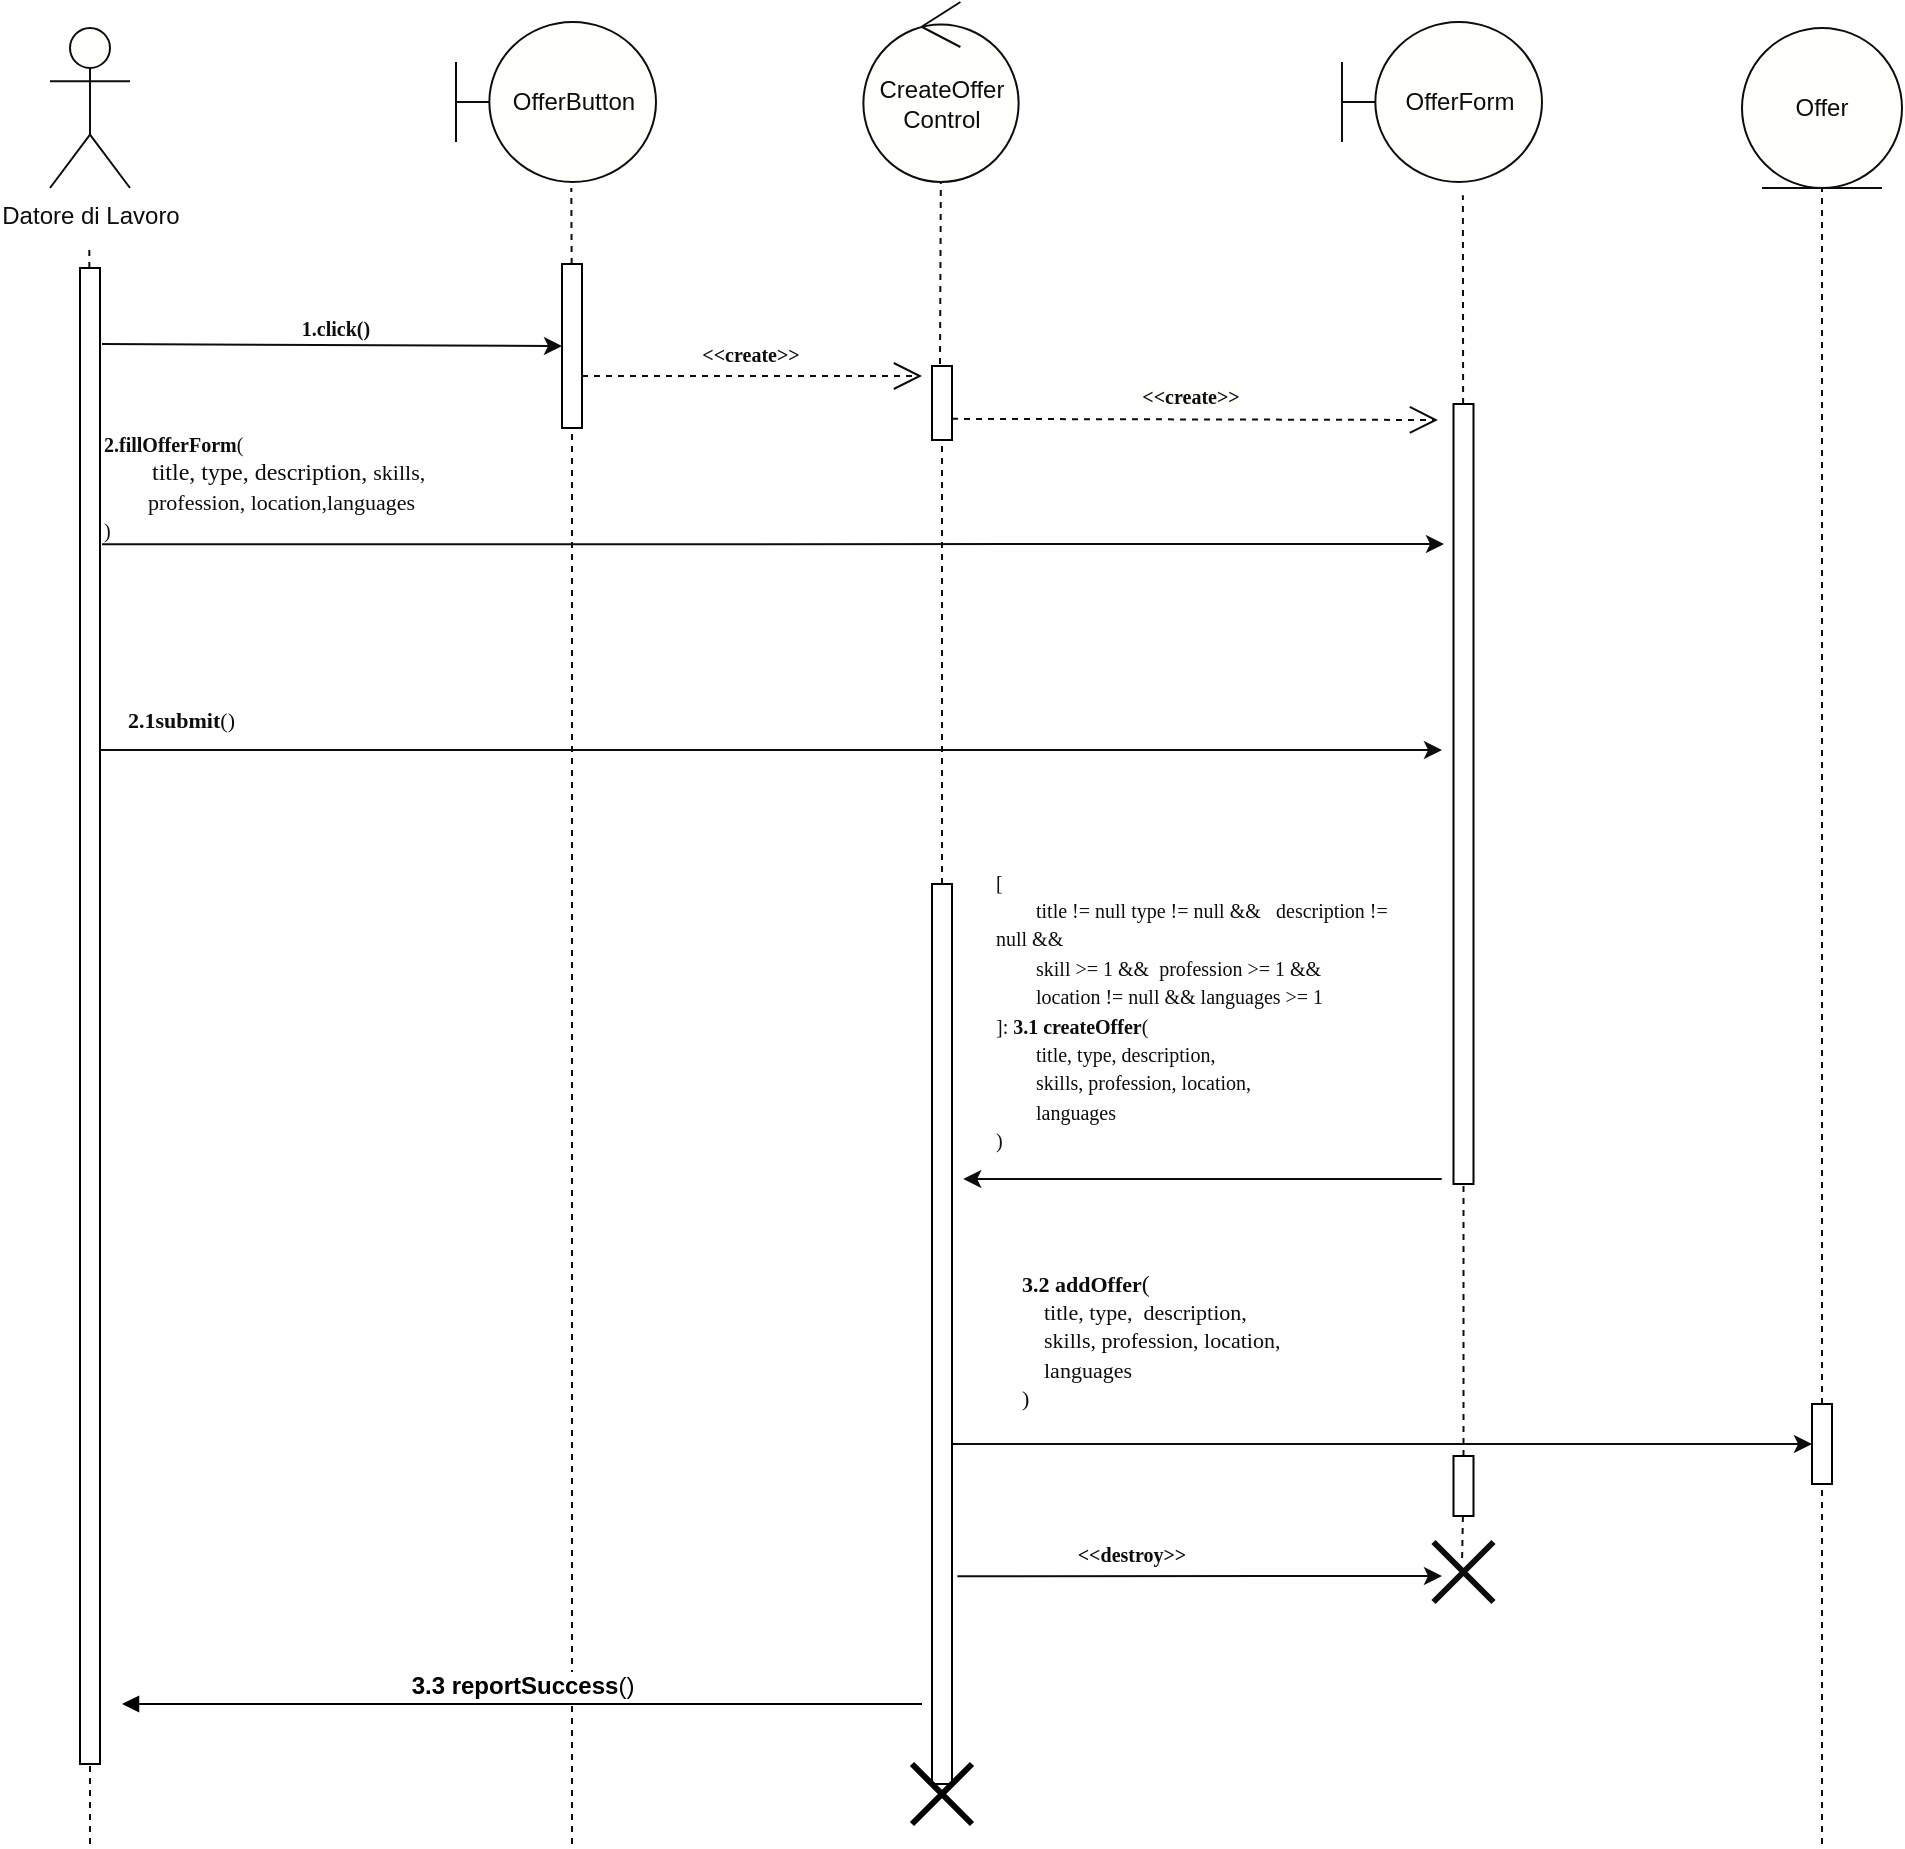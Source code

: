 <mxfile version="22.1.11" type="device">
  <diagram name="Pagina-1" id="gTgShQ79xlWHM4BhMIFA">
    <mxGraphModel dx="1534" dy="851" grid="1" gridSize="10" guides="1" tooltips="1" connect="1" arrows="1" fold="1" page="1" pageScale="1" pageWidth="1169" pageHeight="827" math="0" shadow="0">
      <root>
        <mxCell id="0" />
        <mxCell id="1" parent="0" />
        <mxCell id="1OhWma3IbFcb_nB9q1dT-1" value="&lt;font color=&quot;#0d0d0d&quot;&gt;Datore di Lavoro&lt;/font&gt;" style="shape=umlActor;verticalLabelPosition=bottom;verticalAlign=top;html=1;fillColor=#FFFFFC;strokeColor=#0D0D0D;" parent="1" vertex="1">
          <mxGeometry x="114" y="52" width="40" height="80" as="geometry" />
        </mxCell>
        <mxCell id="1OhWma3IbFcb_nB9q1dT-13" value="" style="endArrow=none;dashed=1;html=1;rounded=0;strokeColor=#0D0D0D;" parent="1" source="1OhWma3IbFcb_nB9q1dT-21" edge="1">
          <mxGeometry width="50" height="50" relative="1" as="geometry">
            <mxPoint x="374.66" y="572" as="sourcePoint" />
            <mxPoint x="374.66" y="132" as="targetPoint" />
          </mxGeometry>
        </mxCell>
        <mxCell id="1OhWma3IbFcb_nB9q1dT-14" value="" style="endArrow=none;dashed=1;html=1;rounded=0;entryX=0.499;entryY=0.996;entryDx=0;entryDy=0;strokeColor=#0D0D0D;entryPerimeter=0;" parent="1" target="1OhWma3IbFcb_nB9q1dT-37" edge="1">
          <mxGeometry width="50" height="50" relative="1" as="geometry">
            <mxPoint x="559" y="220" as="sourcePoint" />
            <mxPoint x="559.539" y="129.0" as="targetPoint" />
          </mxGeometry>
        </mxCell>
        <mxCell id="1OhWma3IbFcb_nB9q1dT-15" value="" style="endArrow=none;dashed=1;html=1;rounded=0;strokeColor=#0D0D0D;entryX=0.587;entryY=1.046;entryDx=0;entryDy=0;entryPerimeter=0;" parent="1" source="1OhWma3IbFcb_nB9q1dT-30" edge="1">
          <mxGeometry width="50" height="50" relative="1" as="geometry">
            <mxPoint x="820.75" y="608" as="sourcePoint" />
            <mxPoint x="820.45" y="135.68" as="targetPoint" />
          </mxGeometry>
        </mxCell>
        <mxCell id="1OhWma3IbFcb_nB9q1dT-16" value="" style="endArrow=none;dashed=1;html=1;rounded=0;entryX=0.5;entryY=1;entryDx=0;entryDy=0;strokeColor=#0D0D0D;" parent="1" source="1OhWma3IbFcb_nB9q1dT-52" target="1OhWma3IbFcb_nB9q1dT-36" edge="1">
          <mxGeometry width="50" height="50" relative="1" as="geometry">
            <mxPoint x="990" y="727" as="sourcePoint" />
            <mxPoint x="989.58" y="297" as="targetPoint" />
          </mxGeometry>
        </mxCell>
        <mxCell id="1OhWma3IbFcb_nB9q1dT-17" value="" style="endArrow=none;dashed=1;html=1;rounded=0;strokeColor=#0D0D0D;" parent="1" source="1OhWma3IbFcb_nB9q1dT-18" edge="1">
          <mxGeometry width="50" height="50" relative="1" as="geometry">
            <mxPoint x="133.66" y="602" as="sourcePoint" />
            <mxPoint x="133.66" y="162" as="targetPoint" />
          </mxGeometry>
        </mxCell>
        <mxCell id="1OhWma3IbFcb_nB9q1dT-19" value="" style="endArrow=none;dashed=1;html=1;rounded=0;strokeColor=#0D0D0D;" parent="1" target="1OhWma3IbFcb_nB9q1dT-18" edge="1">
          <mxGeometry width="50" height="50" relative="1" as="geometry">
            <mxPoint x="134" y="960" as="sourcePoint" />
            <mxPoint x="133.66" y="162" as="targetPoint" />
          </mxGeometry>
        </mxCell>
        <mxCell id="1OhWma3IbFcb_nB9q1dT-18" value="" style="rounded=0;whiteSpace=wrap;html=1;fillColor=none;" parent="1" vertex="1">
          <mxGeometry x="129" y="172" width="10" height="748" as="geometry" />
        </mxCell>
        <mxCell id="1OhWma3IbFcb_nB9q1dT-20" value="" style="endArrow=classic;html=1;rounded=0;strokeColor=#0D0D0D;entryX=0;entryY=0.5;entryDx=0;entryDy=0;" parent="1" target="1OhWma3IbFcb_nB9q1dT-21" edge="1">
          <mxGeometry width="50" height="50" relative="1" as="geometry">
            <mxPoint x="140" y="210" as="sourcePoint" />
            <mxPoint x="284" y="212" as="targetPoint" />
          </mxGeometry>
        </mxCell>
        <mxCell id="1OhWma3IbFcb_nB9q1dT-22" value="" style="endArrow=none;dashed=1;html=1;rounded=0;strokeColor=#0D0D0D;" parent="1" target="1OhWma3IbFcb_nB9q1dT-21" edge="1">
          <mxGeometry width="50" height="50" relative="1" as="geometry">
            <mxPoint x="375" y="960" as="sourcePoint" />
            <mxPoint x="374.66" y="132" as="targetPoint" />
          </mxGeometry>
        </mxCell>
        <mxCell id="1OhWma3IbFcb_nB9q1dT-21" value="" style="rounded=0;whiteSpace=wrap;html=1;strokeColor=default;fillColor=none;" parent="1" vertex="1">
          <mxGeometry x="370" y="170" width="10" height="82" as="geometry" />
        </mxCell>
        <mxCell id="1OhWma3IbFcb_nB9q1dT-23" value="&lt;span style=&quot;font-size: 10px;&quot;&gt;&lt;b style=&quot;&quot;&gt;&lt;font face=&quot;Verdana&quot;&gt;1.click()&lt;/font&gt;&lt;/b&gt;&lt;/span&gt;" style="text;html=1;strokeColor=none;fillColor=none;align=center;verticalAlign=middle;whiteSpace=wrap;rounded=0;fontColor=#0D0D0D;" parent="1" vertex="1">
          <mxGeometry x="236.75" y="196" width="40" height="11" as="geometry" />
        </mxCell>
        <mxCell id="1OhWma3IbFcb_nB9q1dT-25" value="" style="endArrow=none;dashed=1;html=1;rounded=0;strokeColor=#0D0D0D;" parent="1" source="1OhWma3IbFcb_nB9q1dT-35" target="1OhWma3IbFcb_nB9q1dT-24" edge="1">
          <mxGeometry width="50" height="50" relative="1" as="geometry">
            <mxPoint x="559.75" y="946" as="sourcePoint" />
            <mxPoint x="559.66" y="178" as="targetPoint" />
          </mxGeometry>
        </mxCell>
        <mxCell id="1OhWma3IbFcb_nB9q1dT-24" value="" style="rounded=0;whiteSpace=wrap;html=1;strokeColor=default;fillColor=none;" parent="1" vertex="1">
          <mxGeometry x="555" y="221" width="10" height="37" as="geometry" />
        </mxCell>
        <mxCell id="1OhWma3IbFcb_nB9q1dT-26" value="" style="endArrow=classic;html=1;rounded=0;fontColor=#0D0D0D;strokeColor=#0D0D0D;" parent="1" edge="1">
          <mxGeometry width="50" height="50" relative="1" as="geometry">
            <mxPoint x="140" y="310.16" as="sourcePoint" />
            <mxPoint x="811" y="310" as="targetPoint" />
          </mxGeometry>
        </mxCell>
        <mxCell id="1OhWma3IbFcb_nB9q1dT-28" value="&lt;font color=&quot;#0d0d0d&quot; style=&quot;font-size: 10px;&quot; face=&quot;Verdana&quot;&gt;&lt;b&gt;&amp;lt;&amp;lt;create&amp;gt;&amp;gt;&lt;/b&gt;&lt;/font&gt;" style="endArrow=open;endSize=12;dashed=1;html=1;rounded=0;strokeColor=#0D0D0D;labelBackgroundColor=none;" parent="1" edge="1">
          <mxGeometry x="-0.016" y="11" width="160" relative="1" as="geometry">
            <mxPoint x="380" y="226.0" as="sourcePoint" />
            <mxPoint x="550" y="226" as="targetPoint" />
            <mxPoint as="offset" />
          </mxGeometry>
        </mxCell>
        <mxCell id="1OhWma3IbFcb_nB9q1dT-29" value="&lt;font style=&quot;font-size: 10px;&quot; face=&quot;Verdana&quot;&gt;&lt;b&gt;&amp;lt;&amp;lt;create&amp;gt;&amp;gt;&lt;/b&gt;&lt;/font&gt;" style="endArrow=open;endSize=12;dashed=1;html=1;rounded=0;strokeColor=#0D0D0D;fontColor=#0D0D0D;labelBackgroundColor=#FFFFFC;" parent="1" edge="1">
          <mxGeometry x="-0.019" y="12" width="160" relative="1" as="geometry">
            <mxPoint x="565" y="247.43" as="sourcePoint" />
            <mxPoint x="808" y="248" as="targetPoint" />
            <mxPoint as="offset" />
          </mxGeometry>
        </mxCell>
        <mxCell id="1OhWma3IbFcb_nB9q1dT-31" value="" style="endArrow=none;dashed=1;html=1;rounded=0;strokeColor=#0D0D0D;" parent="1" source="1OhWma3IbFcb_nB9q1dT-56" target="1OhWma3IbFcb_nB9q1dT-30" edge="1">
          <mxGeometry width="50" height="50" relative="1" as="geometry">
            <mxPoint x="820.75" y="687" as="sourcePoint" />
            <mxPoint x="820.41" y="168" as="targetPoint" />
          </mxGeometry>
        </mxCell>
        <mxCell id="1OhWma3IbFcb_nB9q1dT-30" value="" style="rounded=0;whiteSpace=wrap;html=1;strokeColor=default;fillColor=none;" parent="1" vertex="1">
          <mxGeometry x="815.75" y="240" width="10" height="390" as="geometry" />
        </mxCell>
        <mxCell id="1OhWma3IbFcb_nB9q1dT-32" value="&lt;font face=&quot;Verdana&quot;&gt;&lt;font style=&quot;font-size: 10px;&quot;&gt;&lt;b style=&quot;&quot;&gt;2.fillOfferForm&lt;/b&gt;(&lt;br&gt;&lt;/font&gt;&lt;span style=&quot;white-space: pre;&quot;&gt;&#x9;&lt;/span&gt;title, type,&amp;nbsp;description,&amp;nbsp;&lt;span style=&quot;font-size: 11px;&quot;&gt;skills, &lt;br&gt;&lt;span style=&quot;white-space: pre;&quot;&gt;&#x9;&lt;/span&gt;profession, location,&lt;/span&gt;&lt;span style=&quot;font-size: 11px;&quot;&gt;languages&lt;/span&gt;&lt;font style=&quot;font-size: 10px;&quot;&gt;&lt;br&gt;)&lt;/font&gt;&lt;/font&gt;" style="text;html=1;strokeColor=none;fillColor=none;align=left;verticalAlign=middle;whiteSpace=wrap;rounded=0;labelBackgroundColor=none;fontColor=#0D0D0D;" parent="1" vertex="1">
          <mxGeometry x="139" y="252" width="240" height="58" as="geometry" />
        </mxCell>
        <mxCell id="1OhWma3IbFcb_nB9q1dT-33" value="" style="endArrow=classic;html=1;rounded=0;strokeColor=#0D0D0D;" parent="1" edge="1">
          <mxGeometry width="50" height="50" relative="1" as="geometry">
            <mxPoint x="139" y="413" as="sourcePoint" />
            <mxPoint x="810" y="413" as="targetPoint" />
          </mxGeometry>
        </mxCell>
        <mxCell id="1OhWma3IbFcb_nB9q1dT-34" value="&lt;font face=&quot;Verdana&quot; style=&quot;font-size: 11px;&quot;&gt;&lt;b style=&quot;&quot;&gt;2.1submit&lt;/b&gt;()&lt;/font&gt;" style="text;html=1;strokeColor=none;fillColor=none;align=left;verticalAlign=middle;whiteSpace=wrap;rounded=0;fontColor=#0D0D0D;" parent="1" vertex="1">
          <mxGeometry x="150.75" y="382" width="86" height="32" as="geometry" />
        </mxCell>
        <mxCell id="1OhWma3IbFcb_nB9q1dT-36" value="Offer" style="ellipse;shape=umlEntity;whiteSpace=wrap;html=1;strokeColor=#0D0D0D;fontColor=#0D0D0D;fillColor=#FFFFFC;" parent="1" vertex="1">
          <mxGeometry x="960" y="52" width="80" height="80" as="geometry" />
        </mxCell>
        <mxCell id="1OhWma3IbFcb_nB9q1dT-37" value="CreateOffer&lt;br&gt;Control" style="ellipse;shape=umlControl;whiteSpace=wrap;html=1;strokeColor=#0D0D0D;fontColor=#0D0D0D;fillColor=#FFFFFC;" parent="1" vertex="1">
          <mxGeometry x="520.69" y="39" width="77.62" height="90" as="geometry" />
        </mxCell>
        <mxCell id="1OhWma3IbFcb_nB9q1dT-38" value="&lt;font color=&quot;#0d0d0d&quot;&gt;OfferButton&lt;/font&gt;" style="shape=umlBoundary;whiteSpace=wrap;html=1;strokeColor=#0D0D0D;fillColor=#FFFFFC;" parent="1" vertex="1">
          <mxGeometry x="317" y="49" width="100" height="80" as="geometry" />
        </mxCell>
        <mxCell id="1OhWma3IbFcb_nB9q1dT-39" value="OfferForm" style="shape=umlBoundary;whiteSpace=wrap;html=1;strokeColor=#0D0D0D;fontColor=#0D0D0D;fillColor=#FFFFFC;" parent="1" vertex="1">
          <mxGeometry x="760" y="49" width="100" height="80" as="geometry" />
        </mxCell>
        <mxCell id="1OhWma3IbFcb_nB9q1dT-41" value="&lt;font face=&quot;Verdana&quot;&gt;&lt;font style=&quot;font-size: 10px;&quot;&gt;[ &lt;br&gt;&lt;span style=&quot;white-space: pre;&quot;&gt;&#x9;&lt;/span&gt;title != null type != null &amp;amp;&amp;amp; &lt;span style=&quot;white-space: pre;&quot;&gt;&#x9;&lt;/span&gt;description != null &amp;amp;&amp;amp;&lt;br&gt;&lt;span style=&quot;white-space: pre;&quot;&gt;&#x9;&lt;/span&gt;skill &amp;gt;= 1 &amp;amp;&amp;amp;&amp;nbsp; profession &amp;gt;= 1 &amp;amp;&amp;amp;&lt;br&gt;&lt;span style=&quot;white-space: pre;&quot;&gt;&#x9;&lt;/span&gt;location != null &amp;amp;&amp;amp; languages &amp;gt;= 1&lt;br&gt;]: &lt;b style=&quot;&quot;&gt;3.1 createOffer&lt;/b&gt;(&lt;br&gt;&lt;span style=&quot;white-space: pre;&quot;&gt;&amp;nbsp;&amp;nbsp;&amp;nbsp;&amp;nbsp;&lt;span style=&quot;white-space: pre;&quot;&gt;&#x9;&lt;/span&gt;&lt;/span&gt;&lt;/font&gt;&lt;font style=&quot;font-size: 10px;&quot;&gt;title, type, description,&lt;/font&gt;&lt;br&gt;&lt;span style=&quot;font-size: 10px;&quot;&gt;&lt;span style=&quot;&quot;&gt;&lt;span style=&quot;white-space: pre;&quot;&gt;&amp;nbsp;&amp;nbsp;&amp;nbsp;&amp;nbsp;&lt;span style=&quot;white-space: pre;&quot;&gt;&#x9;&lt;/span&gt;&lt;/span&gt;&lt;/span&gt;skills,&amp;nbsp;&lt;/span&gt;&lt;span style=&quot;font-size: 10px;&quot;&gt;profession,&lt;span style=&quot;white-space: pre;&quot;&gt;&amp;nbsp;&lt;/span&gt;&lt;/span&gt;&lt;span style=&quot;font-size: 10px;&quot;&gt;location,&lt;/span&gt;&lt;br style=&quot;font-size: 10px;&quot;&gt;&lt;span style=&quot;font-size: 10px;&quot;&gt;&lt;span style=&quot;&quot;&gt;&amp;nbsp;&amp;nbsp;&amp;nbsp;&amp;nbsp;&lt;span style=&quot;white-space: pre;&quot;&gt;&amp;nbsp;&amp;nbsp;&amp;nbsp;&amp;nbsp;&lt;/span&gt;&lt;/span&gt;&lt;/span&gt;&lt;span style=&quot;font-size: 10px;&quot;&gt;languages&lt;/span&gt;&lt;font style=&quot;font-size: 10px;&quot;&gt;&lt;br&gt;)&lt;/font&gt;&lt;/font&gt;" style="text;html=1;strokeColor=none;fillColor=none;align=left;verticalAlign=middle;whiteSpace=wrap;rounded=0;fontColor=#0D0D0D;" parent="1" vertex="1">
          <mxGeometry x="584.75" y="457.5" width="211" height="170" as="geometry" />
        </mxCell>
        <mxCell id="1OhWma3IbFcb_nB9q1dT-47" value="" style="endArrow=classic;html=1;rounded=0;strokeColor=#0D0D0D;" parent="1" edge="1">
          <mxGeometry width="50" height="50" relative="1" as="geometry">
            <mxPoint x="809.87" y="627.5" as="sourcePoint" />
            <mxPoint x="570.62" y="627.5" as="targetPoint" />
          </mxGeometry>
        </mxCell>
        <mxCell id="1OhWma3IbFcb_nB9q1dT-49" value="" style="endArrow=classic;html=1;rounded=0;strokeColor=#0D0D0D;" parent="1" edge="1">
          <mxGeometry width="50" height="50" relative="1" as="geometry">
            <mxPoint x="567.72" y="826.17" as="sourcePoint" />
            <mxPoint x="810" y="826" as="targetPoint" />
          </mxGeometry>
        </mxCell>
        <mxCell id="1OhWma3IbFcb_nB9q1dT-50" value="&lt;font face=&quot;Verdana&quot;&gt;&lt;span style=&quot;font-size: 10px;&quot;&gt;&lt;b&gt;&amp;lt;&amp;lt;destroy&amp;gt;&amp;gt;&lt;/b&gt;&lt;/span&gt;&lt;/font&gt;" style="text;html=1;strokeColor=none;fillColor=none;align=center;verticalAlign=middle;whiteSpace=wrap;rounded=0;fontColor=#0D0D0D;" parent="1" vertex="1">
          <mxGeometry x="635.22" y="809" width="40" height="11" as="geometry" />
        </mxCell>
        <mxCell id="1OhWma3IbFcb_nB9q1dT-53" value="" style="endArrow=none;dashed=1;html=1;rounded=0;entryX=0.5;entryY=1;entryDx=0;entryDy=0;strokeColor=#0D0D0D;" parent="1" target="1OhWma3IbFcb_nB9q1dT-52" edge="1">
          <mxGeometry width="50" height="50" relative="1" as="geometry">
            <mxPoint x="1000" y="960" as="sourcePoint" />
            <mxPoint x="990" y="288" as="targetPoint" />
          </mxGeometry>
        </mxCell>
        <mxCell id="1OhWma3IbFcb_nB9q1dT-52" value="" style="rounded=0;whiteSpace=wrap;html=1;" parent="1" vertex="1">
          <mxGeometry x="995" y="740" width="10" height="40" as="geometry" />
        </mxCell>
        <mxCell id="1OhWma3IbFcb_nB9q1dT-54" value="" style="endArrow=classic;html=1;rounded=0;strokeColor=#0D0D0D;entryX=0;entryY=0.5;entryDx=0;entryDy=0;" parent="1" target="1OhWma3IbFcb_nB9q1dT-52" edge="1">
          <mxGeometry width="50" height="50" relative="1" as="geometry">
            <mxPoint x="565" y="760" as="sourcePoint" />
            <mxPoint x="924.75" y="760.5" as="targetPoint" />
          </mxGeometry>
        </mxCell>
        <mxCell id="1OhWma3IbFcb_nB9q1dT-55" value="" style="endArrow=none;dashed=1;html=1;rounded=0;strokeColor=#0D0D0D;" parent="1" source="1OhWma3IbFcb_nB9q1dT-56" edge="1">
          <mxGeometry width="50" height="50" relative="1" as="geometry">
            <mxPoint x="820.75" y="687" as="sourcePoint" />
            <mxPoint x="820" y="820" as="targetPoint" />
          </mxGeometry>
        </mxCell>
        <mxCell id="1OhWma3IbFcb_nB9q1dT-51" value="" style="shape=umlDestroy;whiteSpace=wrap;html=1;strokeWidth=3;targetShapes=umlLifeline;strokeColor=#0D0D0D;" parent="1" vertex="1">
          <mxGeometry x="805.75" y="809" width="30" height="30" as="geometry" />
        </mxCell>
        <mxCell id="1OhWma3IbFcb_nB9q1dT-58" value="&lt;font face=&quot;Verdana&quot;&gt;&lt;b style=&quot;font-size: 11px;&quot;&gt;3.2 addOffer&lt;/b&gt;(&lt;br style=&quot;font-size: 11px;&quot;&gt;&lt;span style=&quot;font-size: 11px;&quot;&gt;&lt;span style=&quot;white-space: pre;&quot;&gt;&amp;nbsp;&amp;nbsp;&amp;nbsp;&amp;nbsp;&lt;/span&gt;&lt;/span&gt;&lt;span style=&quot;font-size: 11px;&quot;&gt;title, type,&amp;nbsp; description,&lt;/span&gt;&lt;br style=&quot;font-size: 11px;&quot;&gt;&lt;span style=&quot;font-size: 11px;&quot;&gt;&lt;span style=&quot;white-space: pre;&quot;&gt;&amp;nbsp;&amp;nbsp;&amp;nbsp;&amp;nbsp;&lt;/span&gt;&lt;/span&gt;&lt;span style=&quot;font-size: 11px;&quot;&gt;skills, profession, location,&lt;/span&gt;&lt;br style=&quot;font-size: 11px;&quot;&gt;&lt;span style=&quot;font-size: 11px;&quot;&gt;&lt;span style=&quot;white-space: pre;&quot;&gt;&amp;nbsp;&amp;nbsp;&amp;nbsp;&amp;nbsp;&lt;/span&gt;&lt;/span&gt;&lt;span style=&quot;font-size: 11px;&quot;&gt;languages&lt;/span&gt;&lt;br style=&quot;font-size: 11px;&quot;&gt;&lt;span style=&quot;font-size: 11px;&quot;&gt;)&lt;/span&gt;&lt;/font&gt;" style="text;html=1;strokeColor=none;fillColor=none;align=left;verticalAlign=middle;whiteSpace=wrap;rounded=0;fontColor=#0D0D0D;" parent="1" vertex="1">
          <mxGeometry x="598.31" y="658.5" width="197.44" height="99" as="geometry" />
        </mxCell>
        <mxCell id="1OhWma3IbFcb_nB9q1dT-56" value="" style="rounded=0;whiteSpace=wrap;html=1;" parent="1" vertex="1">
          <mxGeometry x="815.75" y="766" width="10" height="30" as="geometry" />
        </mxCell>
        <mxCell id="1OhWma3IbFcb_nB9q1dT-35" value="" style="rounded=0;whiteSpace=wrap;html=1;strokeColor=default;fillColor=none;" parent="1" vertex="1">
          <mxGeometry x="555" y="480" width="10" height="450" as="geometry" />
        </mxCell>
        <mxCell id="Mz2E-e2bpPvzF0OKRcCu-1" value="&lt;span style=&quot;font-size: 12px;&quot;&gt;&lt;b&gt;3.3 reportSuccess&lt;/b&gt;()&lt;/span&gt;" style="html=1;verticalAlign=bottom;endArrow=block;curved=0;rounded=0;" edge="1" parent="1">
          <mxGeometry width="80" relative="1" as="geometry">
            <mxPoint x="550" y="890" as="sourcePoint" />
            <mxPoint x="150" y="890" as="targetPoint" />
          </mxGeometry>
        </mxCell>
        <mxCell id="Mz2E-e2bpPvzF0OKRcCu-2" value="" style="shape=umlDestroy;whiteSpace=wrap;html=1;strokeWidth=3;targetShapes=umlLifeline;" vertex="1" parent="1">
          <mxGeometry x="545" y="920" width="30" height="30" as="geometry" />
        </mxCell>
      </root>
    </mxGraphModel>
  </diagram>
</mxfile>
